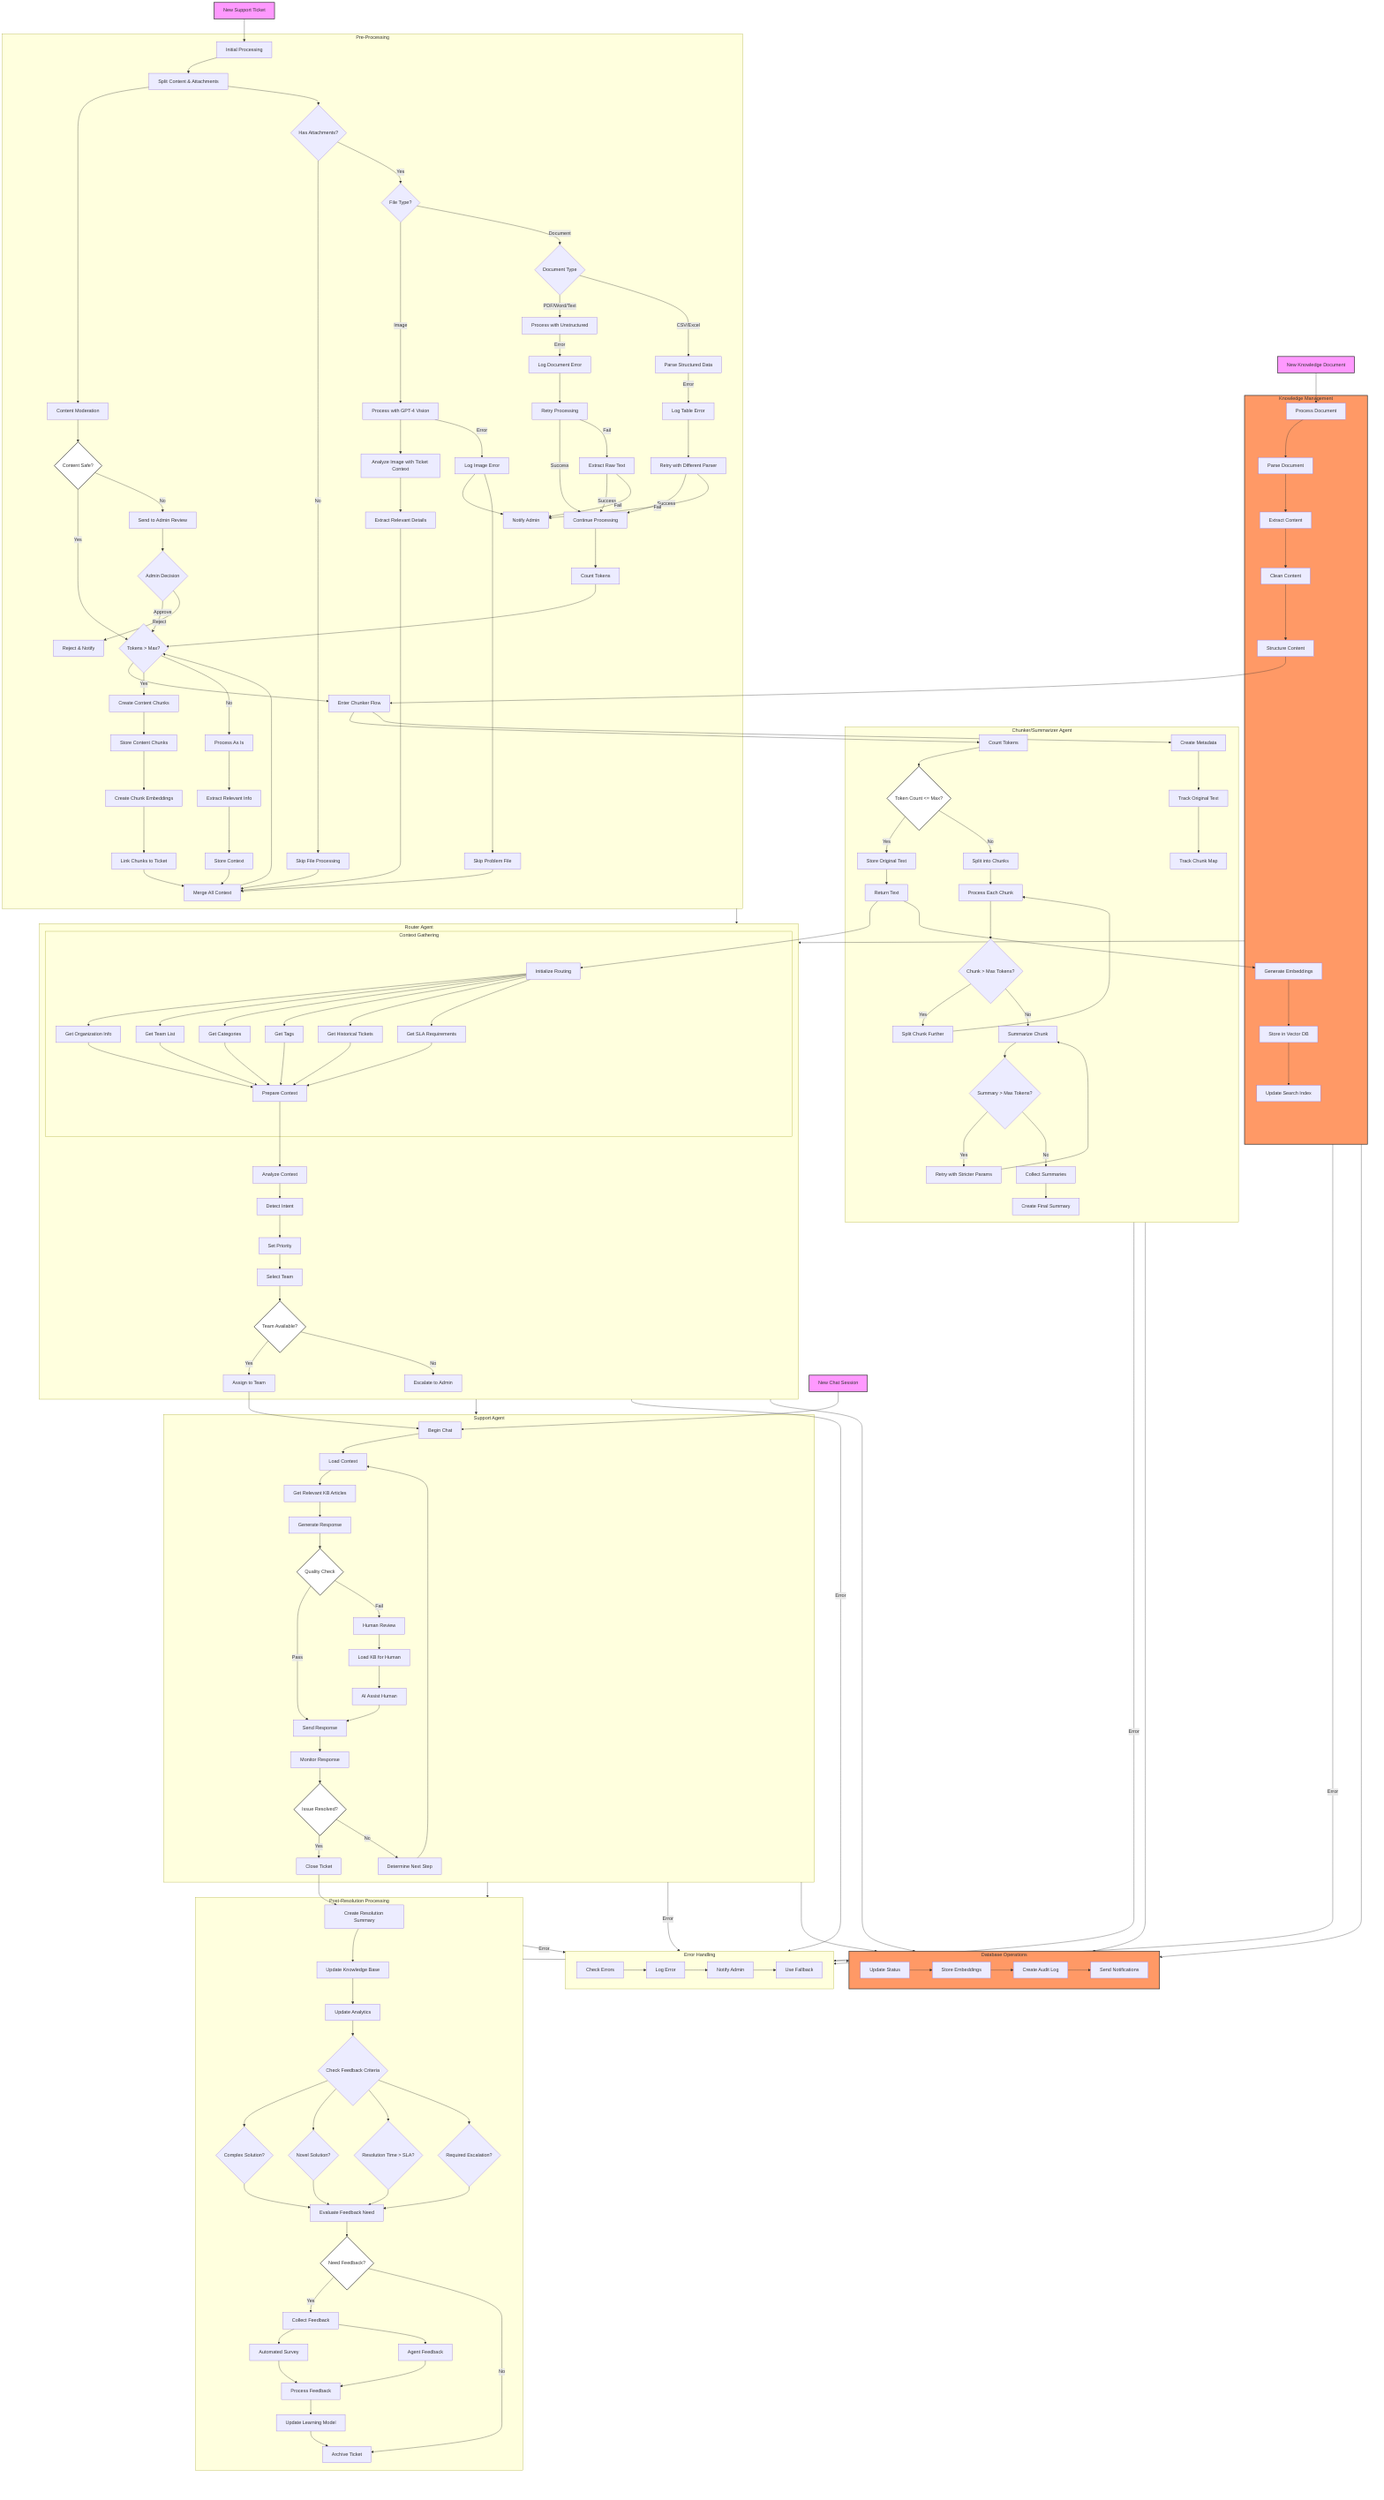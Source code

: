 %% Main Entry Points
graph TD
    NewTicket[New Support Ticket] --> InitCheck
    NewDoc[New Knowledge Document] --> DocProcess
    NewChat[New Chat Session] --> ChatStart

%% Pre-Processing Subgraph
subgraph PreProcess["Pre-Processing"]
    InitCheck[Initial Processing] --> SplitContent[Split Content & Attachments]
    
    %% Content Processing Branch
    SplitContent --> Moderate[Content Moderation]
    Moderate --> ModCheck{Content Safe?}
    ModCheck -->|Yes| TokenCheck[Check Token Count]
    ModCheck -->|No| AdminReview[Send to Admin Review]
    AdminReview --> AdminDecision{Admin Decision}
    AdminDecision -->|Approve| TokenCheck
    AdminDecision -->|Reject| RejectTicket[Reject & Notify]
    TokenCheck --> ChunkerEntry[Enter Chunker Flow]
    
    %% File Processing Branch
    SplitContent --> FileCheck{Has Attachments?}
    FileCheck -->|No| SkipFiles[Skip File Processing]
    FileCheck -->|Yes| FileType{File Type?}
    
    %% Image Processing
    FileType -->|Image| GPTVision[Process with GPT-4 Vision]
    GPTVision --> AnalyzeImage[Analyze Image with Ticket Context]
    AnalyzeImage --> ExtractImageContext[Extract Relevant Details]
    GPTVision -->|Error| ImgError[Log Image Error]
    ImgError --> NotifyAdmin[Notify Admin]
    ImgError --> SkipFile[Skip Problem File]
    
    %% Document Processing
    FileType -->|Document| DocType{Document Type}
    DocType -->|PDF/Word/Text| Unstructured[Process with Unstructured]
    DocType -->|CSV/Excel| TableParser[Parse Structured Data]
    
    %% Document Error Handling
    Unstructured -->|Error| DocError[Log Document Error]
    DocError --> RetryDoc[Retry Processing]
    RetryDoc -->|Success| Continue[Continue Processing]
    RetryDoc -->|Fail| FallbackText[Extract Raw Text]
    FallbackText -->|Success| Continue
    FallbackText -->|Fail| NotifyAdmin
    
    %% Table Error Handling
    TableParser -->|Error| TableError[Log Table Error]
    TableError --> RetryTable[Retry with Different Parser]
    RetryTable -->|Success| Continue
    RetryTable -->|Fail| NotifyAdmin
    
    %% Content Token Management
    Continue --> TokenCount[Count Tokens]
    TokenCount --> TokenCheck{Tokens > Max?}
    TokenCheck -->|Yes| ChunkContent[Create Content Chunks]
    TokenCheck -->|No| ProcessWhole[Process As Is]
    
    ChunkContent --> StoreChunks[Store Content Chunks]
    StoreChunks --> CreateEmbeddings[Create Chunk Embeddings]
    CreateEmbeddings --> LinkToTicket[Link Chunks to Ticket]
    
    ProcessWhole --> ExtractRelevant[Extract Relevant Info]
    ExtractRelevant --> StoreContext[Store Context]
    
    %% Combine Results
    ExtractImageContext --> MergeResults[Merge All Context]
    StoreContext --> MergeResults
    LinkToTicket --> MergeResults
    SkipFiles --> MergeResults
    SkipFile --> MergeResults
    
    %% Final Processing
    MergeResults --> TokenCheck
end

%% Chunker/Summarizer Subgraph
subgraph Chunker["Chunker/Summarizer Agent"]
    ChunkerEntry --> Count[Count Tokens]
    Count --> Check{Token Count <= Max?}
    
    %% Under Token Limit
    Check -->|Yes| Store[Store Original Text]
    Store --> ReturnText[Return Text]
    
    %% Over Token Limit
    Check -->|No| Split[Split into Chunks]
    Split --> ChunkLoop[Process Each Chunk]
    ChunkLoop --> RecCheck{Chunk > Max Tokens?}
    RecCheck -->|Yes| RecSplit[Split Chunk Further]
    RecSplit --> ChunkLoop
    
    %% Summarization
    RecCheck -->|No| Sum[Summarize Chunk]
    Sum --> SumCheck{Summary > Max Tokens?}
    SumCheck -->|Yes| Retry[Retry with Stricter Params]
    Retry --> Sum
    SumCheck -->|No| Collect[Collect Summaries]
    Collect --> FinalSum[Create Final Summary]
    
    %% Metadata
    ChunkerEntry --> Meta[Create Metadata]
    Meta --> TrackOrig[Track Original Text]
    TrackOrig --> TrackChunks[Track Chunk Map]
end

%% Router Agent Subgraph
subgraph Router["Router Agent"]
    ReturnText --> InitRoute[Initialize Routing]
    
    subgraph "Context Gathering"
        InitRoute --> GetOrg[Get Organization Info]
        InitRoute --> GetTeams[Get Team List]
        InitRoute --> GetCats[Get Categories]
        InitRoute --> GetTags[Get Tags]
        InitRoute --> GetHist[Get Historical Tickets]
        InitRoute --> GetSLA[Get SLA Requirements]
        
        GetOrg & GetTeams & GetCats & GetTags & GetHist & GetSLA --> PrepContext[Prepare Context]
    end
    
    PrepContext --> AnalyzeContext[Analyze Context]
    AnalyzeContext --> DetectIntent[Detect Intent]
    DetectIntent --> SetPriority[Set Priority]
    SetPriority --> SelectTeam[Select Team]
    SelectTeam --> HasTeam{Team Available?}
    HasTeam -->|Yes| Assign[Assign to Team]
    HasTeam -->|No| Escalate[Escalate to Admin]
end

%% Support Agent Subgraph
subgraph Support["Support Agent"]
    Assign --> ChatStart[Begin Chat]
    ChatStart --> LoadContext[Load Context]
    LoadContext --> GetKB[Get Relevant KB Articles]
    GetKB --> GenResp[Generate Response]
    GenResp --> QCheck{Quality Check}
    QCheck -->|Pass| Send[Send Response]
    QCheck -->|Fail| Review[Human Review]
    Review --> HumanKB[Load KB for Human]
    HumanKB --> HumanAssist[AI Assist Human]
    HumanAssist --> Send
    Send --> Monitor[Monitor Response]
    Monitor --> Resolved{Issue Resolved?}
    Resolved -->|Yes| Close[Close Ticket]
    Resolved -->|No| NextStep[Determine Next Step]
    NextStep --> LoadContext
end

%% Knowledge Management Subgraph
subgraph Knowledge["Knowledge Management"]
    DocProcess[Process Document] --> Parse[Parse Document]
    Parse --> Extract[Extract Content]
    Extract --> Clean[Clean Content]
    Clean --> Structure[Structure Content]
    Structure --> ChunkerEntry
    ReturnText --> Embed[Generate Embeddings]
    Embed --> StoreVDB[Store in Vector DB]
    StoreVDB --> IndexKB[Update Search Index]
end

%% Post-Resolution Subgraph
subgraph PostRes["Post-Resolution Processing"]
    Close --> Summary[Create Resolution Summary]
    Summary --> LearnKB[Update Knowledge Base]
    LearnKB --> Analytics[Update Analytics]
    
    %% Feedback Determination
    Analytics --> CheckCriteria{Check Feedback Criteria}
    CheckCriteria --> CheckComplexity{Complex Solution?}
    CheckCriteria --> CheckNovel{Novel Solution?}
    CheckCriteria --> CheckTime{Resolution Time > SLA?}
    CheckCriteria --> CheckEscalation{Required Escalation?}
    
    CheckComplexity & CheckNovel & CheckTime & CheckEscalation --> EvalFeedback[Evaluate Feedback Need]
    EvalFeedback --> FeedbackCheck{Need Feedback?}
    FeedbackCheck -->|Yes| CollectFB[Collect Feedback]
    FeedbackCheck -->|No| Archive[Archive Ticket]
    
    %% Feedback Collection
    CollectFB --> AutoFB[Automated Survey]
    CollectFB --> AgentFB[Agent Feedback]
    AutoFB & AgentFB --> ProcessFB[Process Feedback]
    ProcessFB --> UpdateModel[Update Learning Model]
    UpdateModel --> Archive
end

%% Database Operations Subgraph
subgraph DB["Database Operations"]
    direction LR
    DBUpdate[Update Status] --> DBEmbed[Store Embeddings]
    DBEmbed --> DBLog[Create Audit Log]
    DBLog --> DBNotify[Send Notifications]
end

%% Error Handling Subgraph
subgraph Errors["Error Handling"]
    direction LR
    ErrCheck[Check Errors] --> ErrLog[Log Error]
    ErrLog --> ErrNotify[Notify Admin]
    ErrNotify --> ErrFallback[Use Fallback]
end

%% Cross-Subgraph Connections
PreProcess --> Router
Router --> Support
Support --> PostRes
Knowledge --> Router
    
%% Error Connections
Chunker -->|Error| Errors
Router -->|Error| Errors
Support -->|Error| Errors
Knowledge -->|Error| Errors
PostRes -->|Error| Errors

%% Database Update Connections
Chunker --> DB
Router --> DB
Support --> DB
Knowledge --> DB
PostRes --> DB

%% Styling
classDef process fill:#f9f,stroke:#333,stroke-width:2px;
classDef decision fill:#fff,stroke:#333,stroke-width:2px;
classDef storage fill:#f96,stroke:#333,stroke-width:2px;
    
class NewTicket,NewDoc,NewChat process;
class ModCheck,Check,HasTeam,QCheck,Resolved,FeedbackCheck decision;
class DB,Knowledge storage;